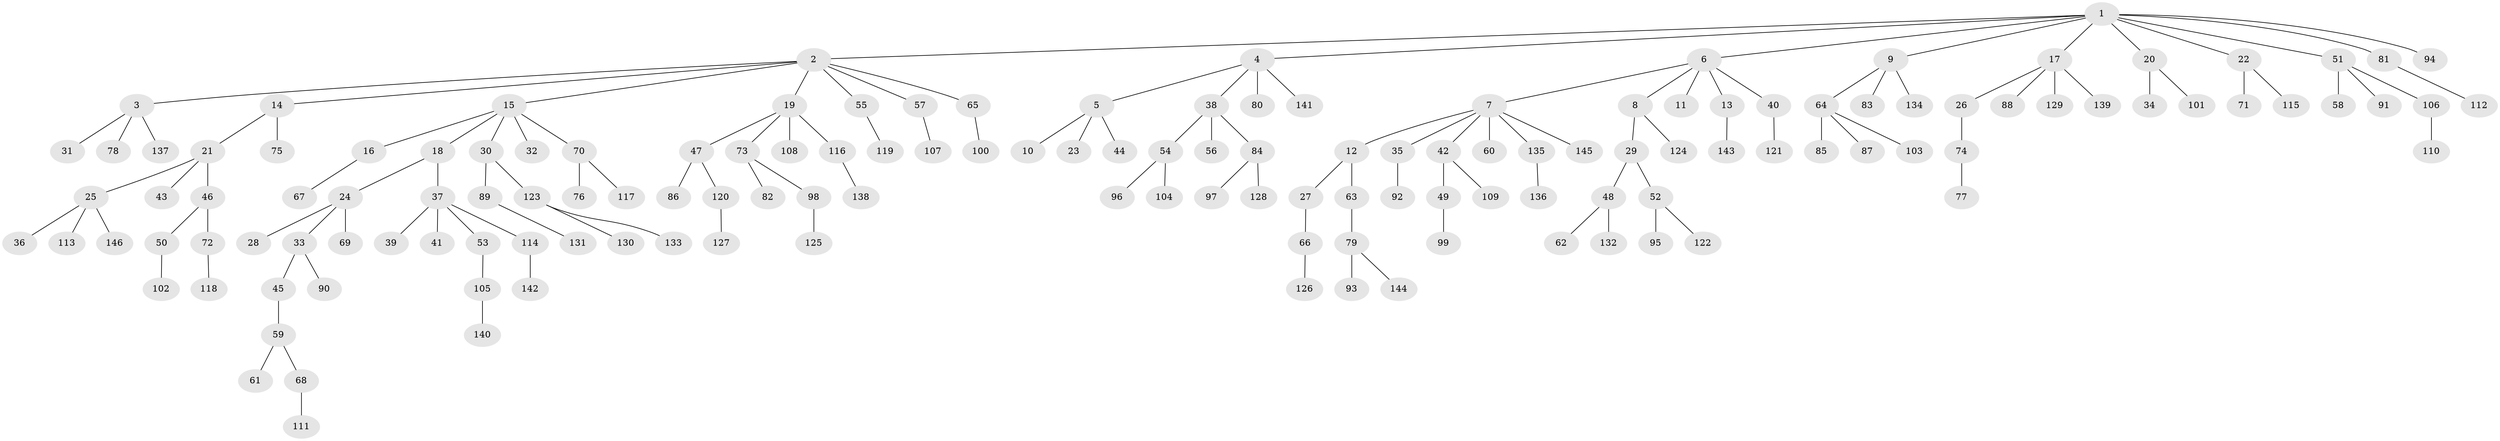 // Generated by graph-tools (version 1.1) at 2025/15/03/09/25 04:15:42]
// undirected, 146 vertices, 145 edges
graph export_dot {
graph [start="1"]
  node [color=gray90,style=filled];
  1;
  2;
  3;
  4;
  5;
  6;
  7;
  8;
  9;
  10;
  11;
  12;
  13;
  14;
  15;
  16;
  17;
  18;
  19;
  20;
  21;
  22;
  23;
  24;
  25;
  26;
  27;
  28;
  29;
  30;
  31;
  32;
  33;
  34;
  35;
  36;
  37;
  38;
  39;
  40;
  41;
  42;
  43;
  44;
  45;
  46;
  47;
  48;
  49;
  50;
  51;
  52;
  53;
  54;
  55;
  56;
  57;
  58;
  59;
  60;
  61;
  62;
  63;
  64;
  65;
  66;
  67;
  68;
  69;
  70;
  71;
  72;
  73;
  74;
  75;
  76;
  77;
  78;
  79;
  80;
  81;
  82;
  83;
  84;
  85;
  86;
  87;
  88;
  89;
  90;
  91;
  92;
  93;
  94;
  95;
  96;
  97;
  98;
  99;
  100;
  101;
  102;
  103;
  104;
  105;
  106;
  107;
  108;
  109;
  110;
  111;
  112;
  113;
  114;
  115;
  116;
  117;
  118;
  119;
  120;
  121;
  122;
  123;
  124;
  125;
  126;
  127;
  128;
  129;
  130;
  131;
  132;
  133;
  134;
  135;
  136;
  137;
  138;
  139;
  140;
  141;
  142;
  143;
  144;
  145;
  146;
  1 -- 2;
  1 -- 4;
  1 -- 6;
  1 -- 9;
  1 -- 17;
  1 -- 20;
  1 -- 22;
  1 -- 51;
  1 -- 81;
  1 -- 94;
  2 -- 3;
  2 -- 14;
  2 -- 15;
  2 -- 19;
  2 -- 55;
  2 -- 57;
  2 -- 65;
  3 -- 31;
  3 -- 78;
  3 -- 137;
  4 -- 5;
  4 -- 38;
  4 -- 80;
  4 -- 141;
  5 -- 10;
  5 -- 23;
  5 -- 44;
  6 -- 7;
  6 -- 8;
  6 -- 11;
  6 -- 13;
  6 -- 40;
  7 -- 12;
  7 -- 35;
  7 -- 42;
  7 -- 60;
  7 -- 135;
  7 -- 145;
  8 -- 29;
  8 -- 124;
  9 -- 64;
  9 -- 83;
  9 -- 134;
  12 -- 27;
  12 -- 63;
  13 -- 143;
  14 -- 21;
  14 -- 75;
  15 -- 16;
  15 -- 18;
  15 -- 30;
  15 -- 32;
  15 -- 70;
  16 -- 67;
  17 -- 26;
  17 -- 88;
  17 -- 129;
  17 -- 139;
  18 -- 24;
  18 -- 37;
  19 -- 47;
  19 -- 73;
  19 -- 108;
  19 -- 116;
  20 -- 34;
  20 -- 101;
  21 -- 25;
  21 -- 43;
  21 -- 46;
  22 -- 71;
  22 -- 115;
  24 -- 28;
  24 -- 33;
  24 -- 69;
  25 -- 36;
  25 -- 113;
  25 -- 146;
  26 -- 74;
  27 -- 66;
  29 -- 48;
  29 -- 52;
  30 -- 89;
  30 -- 123;
  33 -- 45;
  33 -- 90;
  35 -- 92;
  37 -- 39;
  37 -- 41;
  37 -- 53;
  37 -- 114;
  38 -- 54;
  38 -- 56;
  38 -- 84;
  40 -- 121;
  42 -- 49;
  42 -- 109;
  45 -- 59;
  46 -- 50;
  46 -- 72;
  47 -- 86;
  47 -- 120;
  48 -- 62;
  48 -- 132;
  49 -- 99;
  50 -- 102;
  51 -- 58;
  51 -- 91;
  51 -- 106;
  52 -- 95;
  52 -- 122;
  53 -- 105;
  54 -- 96;
  54 -- 104;
  55 -- 119;
  57 -- 107;
  59 -- 61;
  59 -- 68;
  63 -- 79;
  64 -- 85;
  64 -- 87;
  64 -- 103;
  65 -- 100;
  66 -- 126;
  68 -- 111;
  70 -- 76;
  70 -- 117;
  72 -- 118;
  73 -- 82;
  73 -- 98;
  74 -- 77;
  79 -- 93;
  79 -- 144;
  81 -- 112;
  84 -- 97;
  84 -- 128;
  89 -- 131;
  98 -- 125;
  105 -- 140;
  106 -- 110;
  114 -- 142;
  116 -- 138;
  120 -- 127;
  123 -- 130;
  123 -- 133;
  135 -- 136;
}
